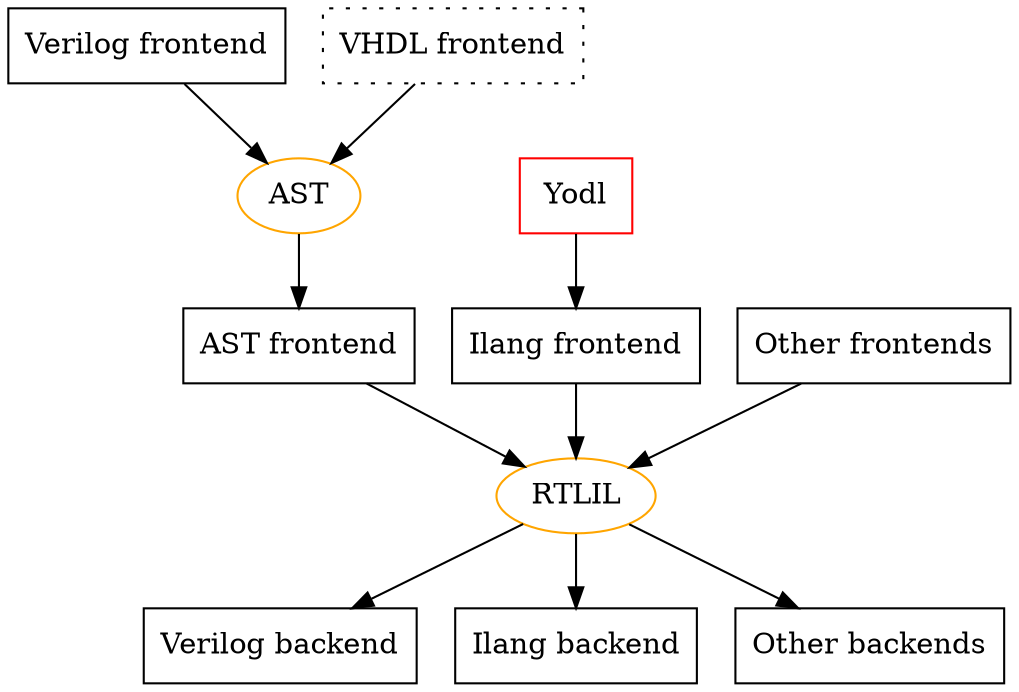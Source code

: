 digraph A {
    nVerF [shape=box, label="Verilog frontend"];
    nVhdF2 [shape=box, label="VHDL frontend", style=dotted];
    nVhdF [shape=box, label="Yodl", color=red];
    nIlangF [shape=box, label="Ilang frontend"];
    nOtherF [shape=box, label="Other frontends"];

    nVerB [shape=box, label="Verilog backend"];
    nIlangB [shape=box, label="Ilang backend"];
    nOtherB [shape=box, label="Other backends"];

    nAstF [shape=box, label="AST frontend"];
    ast [label="AST", color=orange];
    rtlil [label="RTLIL", color=orange];


    {nVerF, nVhdF2} -> ast;
    nVhdF -> nIlangF -> rtlil;
    nOtherF -> rtlil;
    ast -> nAstF -> rtlil -> {nOtherB; nIlangB; nVerB};
}
